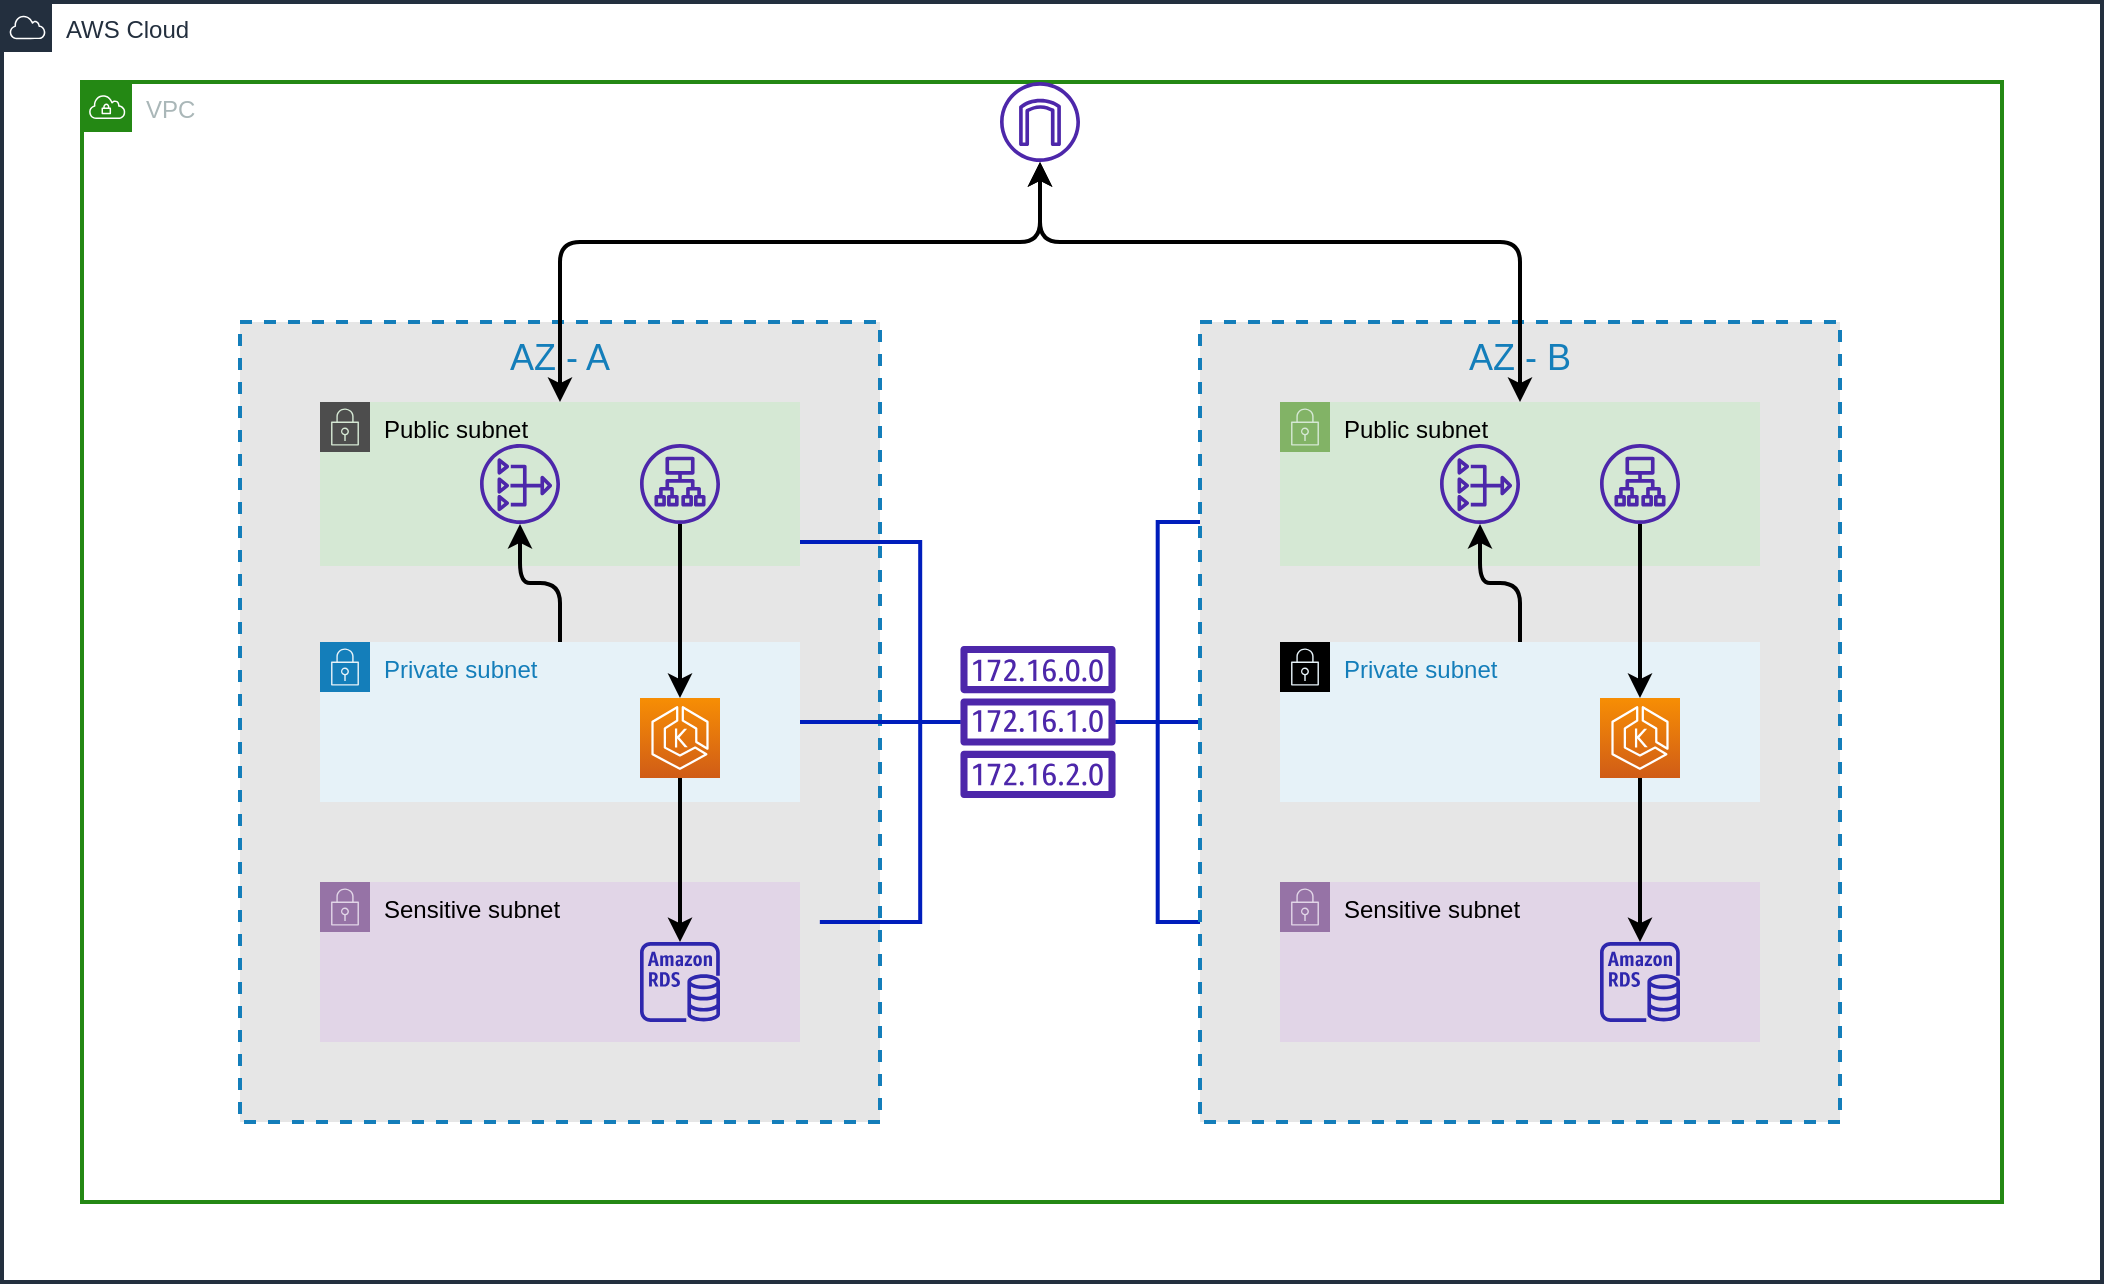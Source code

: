 <mxfile version="16.0.0" type="github">
  <diagram id="Mab-etOisHruwHvsCN_b" name="Page-1">
    <mxGraphModel dx="1504" dy="883" grid="1" gridSize="10" guides="1" tooltips="1" connect="1" arrows="1" fold="1" page="1" pageScale="1" pageWidth="827" pageHeight="1169" math="0" shadow="0">
      <root>
        <mxCell id="0" />
        <mxCell id="1" parent="0" />
        <mxCell id="tq078fnUQTbsJ2Q1i4QV-1" value="AWS Cloud" style="points=[[0,0],[0.25,0],[0.5,0],[0.75,0],[1,0],[1,0.25],[1,0.5],[1,0.75],[1,1],[0.75,1],[0.5,1],[0.25,1],[0,1],[0,0.75],[0,0.5],[0,0.25]];outlineConnect=0;gradientColor=none;html=1;whiteSpace=wrap;fontSize=12;fontStyle=0;container=1;pointerEvents=0;collapsible=0;recursiveResize=0;shape=mxgraph.aws4.group;grIcon=mxgraph.aws4.group_aws_cloud;strokeColor=#232F3E;fillColor=default;verticalAlign=top;align=left;spacingLeft=30;fontColor=#232F3E;dashed=0;strokeWidth=2;" vertex="1" parent="1">
          <mxGeometry x="120" y="320" width="1050" height="640" as="geometry" />
        </mxCell>
        <mxCell id="tq078fnUQTbsJ2Q1i4QV-3" value="VPC" style="points=[[0,0],[0.25,0],[0.5,0],[0.75,0],[1,0],[1,0.25],[1,0.5],[1,0.75],[1,1],[0.75,1],[0.5,1],[0.25,1],[0,1],[0,0.75],[0,0.5],[0,0.25]];outlineConnect=0;gradientColor=none;html=1;whiteSpace=wrap;fontSize=12;fontStyle=0;container=1;pointerEvents=0;collapsible=0;recursiveResize=0;shape=mxgraph.aws4.group;grIcon=mxgraph.aws4.group_vpc;strokeColor=#248814;fillColor=none;verticalAlign=top;align=left;spacingLeft=30;fontColor=#AAB7B8;dashed=0;strokeWidth=2;" vertex="1" parent="tq078fnUQTbsJ2Q1i4QV-1">
          <mxGeometry x="40" y="40" width="960" height="560" as="geometry" />
        </mxCell>
        <mxCell id="tq078fnUQTbsJ2Q1i4QV-18" value="AZ - A" style="fillColor=#E6E6E6;strokeColor=#147EBA;dashed=1;verticalAlign=top;fontStyle=0;fontColor=#147EBA;strokeWidth=2;fontSize=18;" vertex="1" parent="tq078fnUQTbsJ2Q1i4QV-3">
          <mxGeometry x="79" y="120" width="320" height="400" as="geometry" />
        </mxCell>
        <mxCell id="tq078fnUQTbsJ2Q1i4QV-22" style="edgeStyle=orthogonalEdgeStyle;rounded=1;orthogonalLoop=1;jettySize=auto;html=1;strokeWidth=2;exitX=0.5;exitY=0;exitDx=0;exitDy=0;startArrow=classic;startFill=1;" edge="1" parent="tq078fnUQTbsJ2Q1i4QV-3" source="tq078fnUQTbsJ2Q1i4QV-6" target="tq078fnUQTbsJ2Q1i4QV-15">
          <mxGeometry relative="1" as="geometry">
            <Array as="points">
              <mxPoint x="239" y="80" />
              <mxPoint x="479" y="80" />
            </Array>
          </mxGeometry>
        </mxCell>
        <mxCell id="tq078fnUQTbsJ2Q1i4QV-6" value="Public subnet" style="points=[[0,0],[0.25,0],[0.5,0],[0.75,0],[1,0],[1,0.25],[1,0.5],[1,0.75],[1,1],[0.75,1],[0.5,1],[0.25,1],[0,1],[0,0.75],[0,0.5],[0,0.25]];outlineConnect=0;html=1;whiteSpace=wrap;fontSize=12;fontStyle=0;container=1;pointerEvents=0;collapsible=0;recursiveResize=0;shape=mxgraph.aws4.group;grIcon=mxgraph.aws4.group_security_group;grStroke=0;strokeColor=#4D4D4D;fillColor=#d5e8d4;verticalAlign=top;align=left;spacingLeft=30;dashed=0;strokeWidth=1;" vertex="1" parent="tq078fnUQTbsJ2Q1i4QV-3">
          <mxGeometry x="119" y="160" width="240" height="82" as="geometry" />
        </mxCell>
        <mxCell id="tq078fnUQTbsJ2Q1i4QV-12" value="" style="sketch=0;outlineConnect=0;fontColor=#232F3E;gradientColor=none;fillColor=#4D27AA;strokeColor=none;dashed=0;verticalLabelPosition=bottom;verticalAlign=top;align=center;html=1;fontSize=12;fontStyle=0;aspect=fixed;pointerEvents=1;shape=mxgraph.aws4.application_load_balancer;" vertex="1" parent="tq078fnUQTbsJ2Q1i4QV-6">
          <mxGeometry x="160" y="21" width="40" height="40" as="geometry" />
        </mxCell>
        <mxCell id="tq078fnUQTbsJ2Q1i4QV-14" value="" style="sketch=0;outlineConnect=0;fontColor=#232F3E;gradientColor=none;fillColor=#4D27AA;strokeColor=none;dashed=0;verticalLabelPosition=bottom;verticalAlign=top;align=center;html=1;fontSize=12;fontStyle=0;aspect=fixed;pointerEvents=1;shape=mxgraph.aws4.nat_gateway;" vertex="1" parent="tq078fnUQTbsJ2Q1i4QV-6">
          <mxGeometry x="80" y="21" width="40" height="40" as="geometry" />
        </mxCell>
        <mxCell id="tq078fnUQTbsJ2Q1i4QV-19" style="edgeStyle=orthogonalEdgeStyle;rounded=1;orthogonalLoop=1;jettySize=auto;html=1;strokeWidth=2;" edge="1" parent="tq078fnUQTbsJ2Q1i4QV-3" source="tq078fnUQTbsJ2Q1i4QV-7" target="tq078fnUQTbsJ2Q1i4QV-14">
          <mxGeometry relative="1" as="geometry" />
        </mxCell>
        <mxCell id="tq078fnUQTbsJ2Q1i4QV-7" value="Private subnet" style="points=[[0,0],[0.25,0],[0.5,0],[0.75,0],[1,0],[1,0.25],[1,0.5],[1,0.75],[1,1],[0.75,1],[0.5,1],[0.25,1],[0,1],[0,0.75],[0,0.5],[0,0.25]];outlineConnect=0;gradientColor=none;html=1;whiteSpace=wrap;fontSize=12;fontStyle=0;container=1;pointerEvents=0;collapsible=0;recursiveResize=0;shape=mxgraph.aws4.group;grIcon=mxgraph.aws4.group_security_group;grStroke=0;strokeColor=#147EBA;fillColor=#E6F2F8;verticalAlign=top;align=left;spacingLeft=30;fontColor=#147EBA;dashed=0;" vertex="1" parent="tq078fnUQTbsJ2Q1i4QV-3">
          <mxGeometry x="119" y="280" width="240" height="80" as="geometry" />
        </mxCell>
        <mxCell id="tq078fnUQTbsJ2Q1i4QV-16" value="" style="sketch=0;points=[[0,0,0],[0.25,0,0],[0.5,0,0],[0.75,0,0],[1,0,0],[0,1,0],[0.25,1,0],[0.5,1,0],[0.75,1,0],[1,1,0],[0,0.25,0],[0,0.5,0],[0,0.75,0],[1,0.25,0],[1,0.5,0],[1,0.75,0]];outlineConnect=0;fontColor=#232F3E;gradientColor=#F78E04;gradientDirection=north;fillColor=#D05C17;strokeColor=#ffffff;dashed=0;verticalLabelPosition=bottom;verticalAlign=top;align=center;html=1;fontSize=12;fontStyle=0;aspect=fixed;shape=mxgraph.aws4.resourceIcon;resIcon=mxgraph.aws4.eks;" vertex="1" parent="tq078fnUQTbsJ2Q1i4QV-7">
          <mxGeometry x="160" y="28" width="40" height="40" as="geometry" />
        </mxCell>
        <mxCell id="tq078fnUQTbsJ2Q1i4QV-9" value="Sensitive subnet" style="points=[[0,0],[0.25,0],[0.5,0],[0.75,0],[1,0],[1,0.25],[1,0.5],[1,0.75],[1,1],[0.75,1],[0.5,1],[0.25,1],[0,1],[0,0.75],[0,0.5],[0,0.25]];outlineConnect=0;html=1;whiteSpace=wrap;fontSize=12;fontStyle=0;container=1;pointerEvents=0;collapsible=0;recursiveResize=0;shape=mxgraph.aws4.group;grIcon=mxgraph.aws4.group_security_group;grStroke=0;strokeColor=#9673a6;fillColor=#e1d5e7;verticalAlign=top;align=left;spacingLeft=30;dashed=0;" vertex="1" parent="tq078fnUQTbsJ2Q1i4QV-3">
          <mxGeometry x="119" y="400" width="240" height="80" as="geometry" />
        </mxCell>
        <mxCell id="tq078fnUQTbsJ2Q1i4QV-17" value="" style="sketch=0;outlineConnect=0;fontColor=#232F3E;gradientColor=none;fillColor=#2E27AD;strokeColor=none;dashed=0;verticalLabelPosition=bottom;verticalAlign=top;align=center;html=1;fontSize=12;fontStyle=0;aspect=fixed;pointerEvents=1;shape=mxgraph.aws4.rds_instance;" vertex="1" parent="tq078fnUQTbsJ2Q1i4QV-9">
          <mxGeometry x="160" y="30" width="40" height="40" as="geometry" />
        </mxCell>
        <mxCell id="tq078fnUQTbsJ2Q1i4QV-34" style="edgeStyle=orthogonalEdgeStyle;rounded=0;orthogonalLoop=1;jettySize=auto;html=1;entryX=0.875;entryY=0.275;entryDx=0;entryDy=0;entryPerimeter=0;strokeWidth=2;endArrow=none;endFill=0;fillColor=#0050ef;strokeColor=#001DBC;" edge="1" parent="tq078fnUQTbsJ2Q1i4QV-3" source="tq078fnUQTbsJ2Q1i4QV-13" target="tq078fnUQTbsJ2Q1i4QV-18">
          <mxGeometry relative="1" as="geometry" />
        </mxCell>
        <mxCell id="tq078fnUQTbsJ2Q1i4QV-35" style="edgeStyle=orthogonalEdgeStyle;rounded=0;orthogonalLoop=1;jettySize=auto;html=1;entryX=0.875;entryY=0.5;entryDx=0;entryDy=0;entryPerimeter=0;endArrow=none;endFill=0;strokeWidth=2;strokeColor=#001DBC;fillColor=#0050ef;" edge="1" parent="tq078fnUQTbsJ2Q1i4QV-3" source="tq078fnUQTbsJ2Q1i4QV-13" target="tq078fnUQTbsJ2Q1i4QV-18">
          <mxGeometry relative="1" as="geometry" />
        </mxCell>
        <mxCell id="tq078fnUQTbsJ2Q1i4QV-36" style="edgeStyle=orthogonalEdgeStyle;rounded=0;orthogonalLoop=1;jettySize=auto;html=1;entryX=0.906;entryY=0.75;entryDx=0;entryDy=0;entryPerimeter=0;endArrow=none;endFill=0;strokeWidth=2;strokeColor=#001DBC;fillColor=#0050ef;" edge="1" parent="tq078fnUQTbsJ2Q1i4QV-3" source="tq078fnUQTbsJ2Q1i4QV-13" target="tq078fnUQTbsJ2Q1i4QV-18">
          <mxGeometry relative="1" as="geometry" />
        </mxCell>
        <mxCell id="tq078fnUQTbsJ2Q1i4QV-37" style="edgeStyle=orthogonalEdgeStyle;rounded=0;orthogonalLoop=1;jettySize=auto;html=1;entryX=0.125;entryY=0.25;entryDx=0;entryDy=0;entryPerimeter=0;endArrow=none;endFill=0;strokeWidth=2;strokeColor=#001DBC;fillColor=#0050ef;" edge="1" parent="tq078fnUQTbsJ2Q1i4QV-3" source="tq078fnUQTbsJ2Q1i4QV-13" target="tq078fnUQTbsJ2Q1i4QV-23">
          <mxGeometry relative="1" as="geometry" />
        </mxCell>
        <mxCell id="tq078fnUQTbsJ2Q1i4QV-38" style="edgeStyle=orthogonalEdgeStyle;rounded=0;orthogonalLoop=1;jettySize=auto;html=1;entryX=0.125;entryY=0.5;entryDx=0;entryDy=0;entryPerimeter=0;endArrow=none;endFill=0;strokeWidth=2;strokeColor=#001DBC;fillColor=#0050ef;" edge="1" parent="tq078fnUQTbsJ2Q1i4QV-3" source="tq078fnUQTbsJ2Q1i4QV-13" target="tq078fnUQTbsJ2Q1i4QV-23">
          <mxGeometry relative="1" as="geometry" />
        </mxCell>
        <mxCell id="tq078fnUQTbsJ2Q1i4QV-39" style="edgeStyle=orthogonalEdgeStyle;rounded=0;orthogonalLoop=1;jettySize=auto;html=1;entryX=0.125;entryY=0.75;entryDx=0;entryDy=0;entryPerimeter=0;endArrow=none;endFill=0;strokeWidth=2;strokeColor=#001DBC;fillColor=#0050ef;" edge="1" parent="tq078fnUQTbsJ2Q1i4QV-3" source="tq078fnUQTbsJ2Q1i4QV-13" target="tq078fnUQTbsJ2Q1i4QV-23">
          <mxGeometry relative="1" as="geometry" />
        </mxCell>
        <mxCell id="tq078fnUQTbsJ2Q1i4QV-13" value="" style="sketch=0;outlineConnect=0;fontColor=#232F3E;gradientColor=none;fillColor=#4D27AA;strokeColor=none;dashed=0;verticalLabelPosition=bottom;verticalAlign=top;align=center;html=1;fontSize=12;fontStyle=0;aspect=fixed;pointerEvents=1;shape=mxgraph.aws4.route_table;" vertex="1" parent="tq078fnUQTbsJ2Q1i4QV-3">
          <mxGeometry x="439" y="282" width="78" height="76" as="geometry" />
        </mxCell>
        <mxCell id="tq078fnUQTbsJ2Q1i4QV-15" value="" style="sketch=0;outlineConnect=0;fontColor=#232F3E;gradientColor=none;fillColor=#4D27AA;strokeColor=none;dashed=0;verticalLabelPosition=bottom;verticalAlign=top;align=center;html=1;fontSize=12;fontStyle=0;aspect=fixed;pointerEvents=1;shape=mxgraph.aws4.internet_gateway;" vertex="1" parent="tq078fnUQTbsJ2Q1i4QV-3">
          <mxGeometry x="459" width="40" height="40" as="geometry" />
        </mxCell>
        <mxCell id="tq078fnUQTbsJ2Q1i4QV-20" style="edgeStyle=orthogonalEdgeStyle;rounded=1;orthogonalLoop=1;jettySize=auto;html=1;entryX=0.5;entryY=0;entryDx=0;entryDy=0;entryPerimeter=0;strokeWidth=2;" edge="1" parent="tq078fnUQTbsJ2Q1i4QV-3" source="tq078fnUQTbsJ2Q1i4QV-12" target="tq078fnUQTbsJ2Q1i4QV-16">
          <mxGeometry relative="1" as="geometry" />
        </mxCell>
        <mxCell id="tq078fnUQTbsJ2Q1i4QV-21" style="edgeStyle=orthogonalEdgeStyle;rounded=1;orthogonalLoop=1;jettySize=auto;html=1;strokeWidth=2;" edge="1" parent="tq078fnUQTbsJ2Q1i4QV-3" source="tq078fnUQTbsJ2Q1i4QV-16" target="tq078fnUQTbsJ2Q1i4QV-17">
          <mxGeometry relative="1" as="geometry" />
        </mxCell>
        <mxCell id="tq078fnUQTbsJ2Q1i4QV-23" value="AZ - B" style="fillColor=#E6E6E6;strokeColor=#147EBA;dashed=1;verticalAlign=top;fontStyle=0;fontColor=#147EBA;strokeWidth=2;fontSize=18;" vertex="1" parent="tq078fnUQTbsJ2Q1i4QV-3">
          <mxGeometry x="559" y="120" width="320" height="400" as="geometry" />
        </mxCell>
        <mxCell id="tq078fnUQTbsJ2Q1i4QV-40" style="edgeStyle=orthogonalEdgeStyle;rounded=1;orthogonalLoop=1;jettySize=auto;html=1;fontSize=18;endArrow=classic;endFill=1;strokeWidth=2;startArrow=classic;startFill=1;" edge="1" parent="tq078fnUQTbsJ2Q1i4QV-3" source="tq078fnUQTbsJ2Q1i4QV-24" target="tq078fnUQTbsJ2Q1i4QV-15">
          <mxGeometry relative="1" as="geometry">
            <Array as="points">
              <mxPoint x="719" y="80" />
              <mxPoint x="479" y="80" />
            </Array>
          </mxGeometry>
        </mxCell>
        <mxCell id="tq078fnUQTbsJ2Q1i4QV-24" value="Public subnet" style="points=[[0,0],[0.25,0],[0.5,0],[0.75,0],[1,0],[1,0.25],[1,0.5],[1,0.75],[1,1],[0.75,1],[0.5,1],[0.25,1],[0,1],[0,0.75],[0,0.5],[0,0.25]];outlineConnect=0;html=1;whiteSpace=wrap;fontSize=12;fontStyle=0;container=1;pointerEvents=0;collapsible=0;recursiveResize=0;shape=mxgraph.aws4.group;grIcon=mxgraph.aws4.group_security_group;grStroke=0;strokeColor=#82b366;fillColor=#d5e8d4;verticalAlign=top;align=left;spacingLeft=30;dashed=0;" vertex="1" parent="tq078fnUQTbsJ2Q1i4QV-3">
          <mxGeometry x="599" y="160" width="240" height="82" as="geometry" />
        </mxCell>
        <mxCell id="tq078fnUQTbsJ2Q1i4QV-25" value="" style="sketch=0;outlineConnect=0;fontColor=#232F3E;gradientColor=none;fillColor=#4D27AA;strokeColor=none;dashed=0;verticalLabelPosition=bottom;verticalAlign=top;align=center;html=1;fontSize=12;fontStyle=0;aspect=fixed;pointerEvents=1;shape=mxgraph.aws4.application_load_balancer;" vertex="1" parent="tq078fnUQTbsJ2Q1i4QV-24">
          <mxGeometry x="160" y="21" width="40" height="40" as="geometry" />
        </mxCell>
        <mxCell id="tq078fnUQTbsJ2Q1i4QV-26" value="" style="sketch=0;outlineConnect=0;fontColor=#232F3E;gradientColor=none;fillColor=#4D27AA;strokeColor=none;dashed=0;verticalLabelPosition=bottom;verticalAlign=top;align=center;html=1;fontSize=12;fontStyle=0;aspect=fixed;pointerEvents=1;shape=mxgraph.aws4.nat_gateway;" vertex="1" parent="tq078fnUQTbsJ2Q1i4QV-24">
          <mxGeometry x="80" y="21" width="40" height="40" as="geometry" />
        </mxCell>
        <mxCell id="tq078fnUQTbsJ2Q1i4QV-27" style="edgeStyle=orthogonalEdgeStyle;rounded=1;orthogonalLoop=1;jettySize=auto;html=1;strokeWidth=2;" edge="1" parent="tq078fnUQTbsJ2Q1i4QV-3" source="tq078fnUQTbsJ2Q1i4QV-28" target="tq078fnUQTbsJ2Q1i4QV-26">
          <mxGeometry relative="1" as="geometry" />
        </mxCell>
        <mxCell id="tq078fnUQTbsJ2Q1i4QV-28" value="Private subnet" style="points=[[0,0],[0.25,0],[0.5,0],[0.75,0],[1,0],[1,0.25],[1,0.5],[1,0.75],[1,1],[0.75,1],[0.5,1],[0.25,1],[0,1],[0,0.75],[0,0.5],[0,0.25]];outlineConnect=0;gradientColor=none;html=1;whiteSpace=wrap;fontSize=12;fontStyle=0;container=1;pointerEvents=0;collapsible=0;recursiveResize=0;shape=mxgraph.aws4.group;grIcon=mxgraph.aws4.group_security_group;grStroke=0;strokeColor=#000000;fillColor=#E6F2F8;verticalAlign=top;align=left;spacingLeft=30;fontColor=#147EBA;dashed=0;" vertex="1" parent="tq078fnUQTbsJ2Q1i4QV-3">
          <mxGeometry x="599" y="280" width="240" height="80" as="geometry" />
        </mxCell>
        <mxCell id="tq078fnUQTbsJ2Q1i4QV-29" value="" style="sketch=0;points=[[0,0,0],[0.25,0,0],[0.5,0,0],[0.75,0,0],[1,0,0],[0,1,0],[0.25,1,0],[0.5,1,0],[0.75,1,0],[1,1,0],[0,0.25,0],[0,0.5,0],[0,0.75,0],[1,0.25,0],[1,0.5,0],[1,0.75,0]];outlineConnect=0;fontColor=#232F3E;gradientColor=#F78E04;gradientDirection=north;fillColor=#D05C17;strokeColor=#ffffff;dashed=0;verticalLabelPosition=bottom;verticalAlign=top;align=center;html=1;fontSize=12;fontStyle=0;aspect=fixed;shape=mxgraph.aws4.resourceIcon;resIcon=mxgraph.aws4.eks;" vertex="1" parent="tq078fnUQTbsJ2Q1i4QV-28">
          <mxGeometry x="160" y="28" width="40" height="40" as="geometry" />
        </mxCell>
        <mxCell id="tq078fnUQTbsJ2Q1i4QV-30" value="Sensitive&amp;nbsp;subnet" style="points=[[0,0],[0.25,0],[0.5,0],[0.75,0],[1,0],[1,0.25],[1,0.5],[1,0.75],[1,1],[0.75,1],[0.5,1],[0.25,1],[0,1],[0,0.75],[0,0.5],[0,0.25]];outlineConnect=0;html=1;whiteSpace=wrap;fontSize=12;fontStyle=0;container=1;pointerEvents=0;collapsible=0;recursiveResize=0;shape=mxgraph.aws4.group;grIcon=mxgraph.aws4.group_security_group;grStroke=0;strokeColor=#9673a6;fillColor=#e1d5e7;verticalAlign=top;align=left;spacingLeft=30;dashed=0;" vertex="1" parent="tq078fnUQTbsJ2Q1i4QV-3">
          <mxGeometry x="599" y="400" width="240" height="80" as="geometry" />
        </mxCell>
        <mxCell id="tq078fnUQTbsJ2Q1i4QV-31" value="" style="sketch=0;outlineConnect=0;fontColor=#232F3E;gradientColor=none;fillColor=#2E27AD;strokeColor=none;dashed=0;verticalLabelPosition=bottom;verticalAlign=top;align=center;html=1;fontSize=12;fontStyle=0;aspect=fixed;pointerEvents=1;shape=mxgraph.aws4.rds_instance;" vertex="1" parent="tq078fnUQTbsJ2Q1i4QV-30">
          <mxGeometry x="160" y="30" width="40" height="40" as="geometry" />
        </mxCell>
        <mxCell id="tq078fnUQTbsJ2Q1i4QV-32" style="edgeStyle=orthogonalEdgeStyle;rounded=1;orthogonalLoop=1;jettySize=auto;html=1;entryX=0.5;entryY=0;entryDx=0;entryDy=0;entryPerimeter=0;strokeWidth=2;" edge="1" parent="tq078fnUQTbsJ2Q1i4QV-3" source="tq078fnUQTbsJ2Q1i4QV-25" target="tq078fnUQTbsJ2Q1i4QV-29">
          <mxGeometry relative="1" as="geometry" />
        </mxCell>
        <mxCell id="tq078fnUQTbsJ2Q1i4QV-33" style="edgeStyle=orthogonalEdgeStyle;rounded=1;orthogonalLoop=1;jettySize=auto;html=1;strokeWidth=2;" edge="1" parent="tq078fnUQTbsJ2Q1i4QV-3" source="tq078fnUQTbsJ2Q1i4QV-29" target="tq078fnUQTbsJ2Q1i4QV-31">
          <mxGeometry relative="1" as="geometry" />
        </mxCell>
      </root>
    </mxGraphModel>
  </diagram>
</mxfile>
